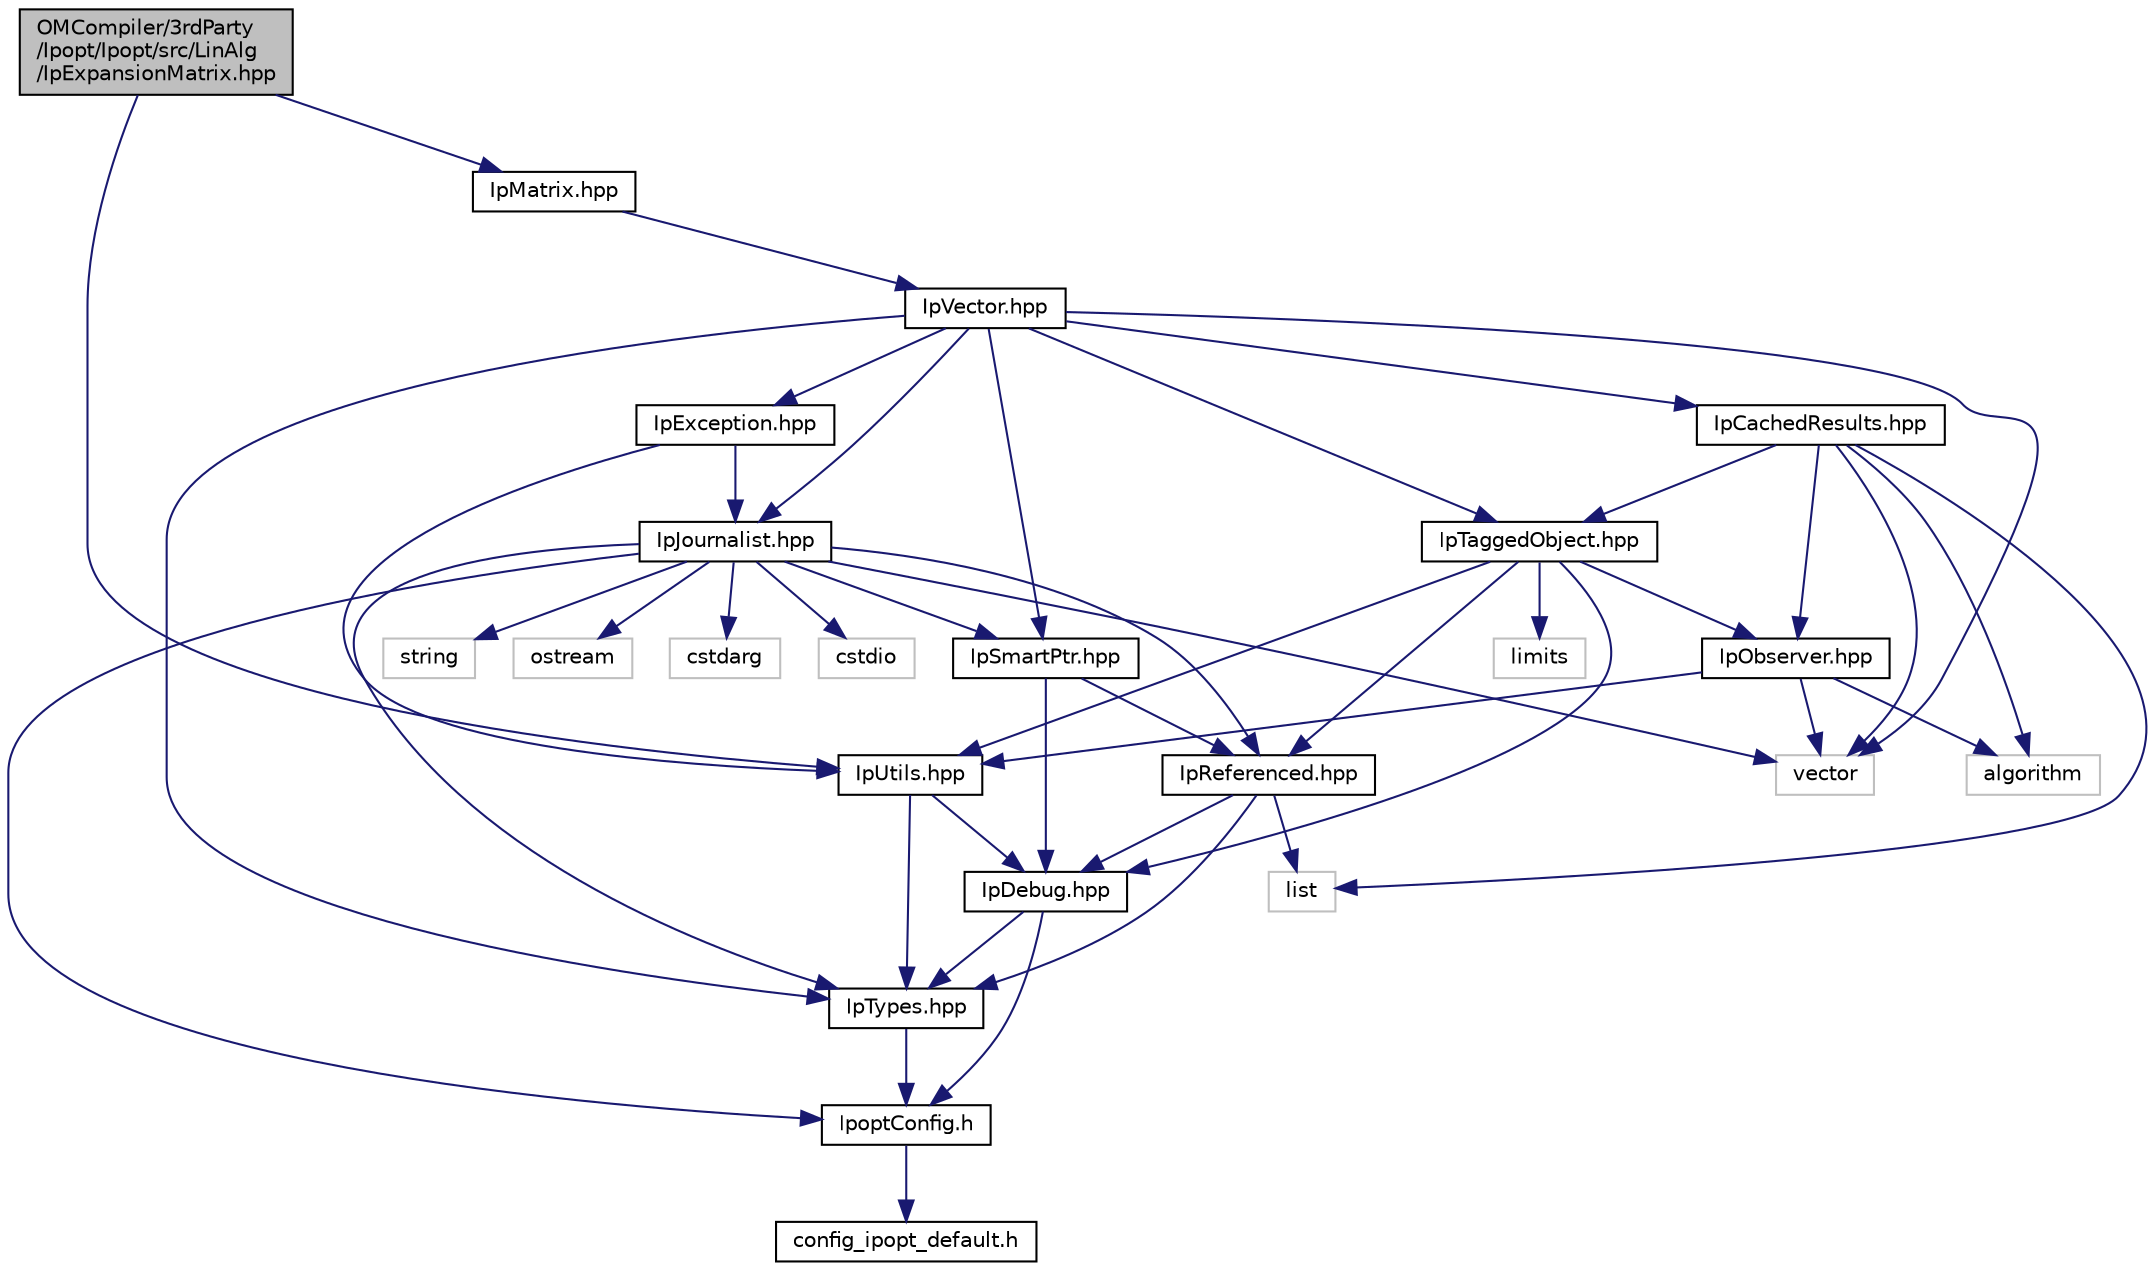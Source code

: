 digraph "OMCompiler/3rdParty/Ipopt/Ipopt/src/LinAlg/IpExpansionMatrix.hpp"
{
  edge [fontname="Helvetica",fontsize="10",labelfontname="Helvetica",labelfontsize="10"];
  node [fontname="Helvetica",fontsize="10",shape=record];
  Node0 [label="OMCompiler/3rdParty\l/Ipopt/Ipopt/src/LinAlg\l/IpExpansionMatrix.hpp",height=0.2,width=0.4,color="black", fillcolor="grey75", style="filled", fontcolor="black"];
  Node0 -> Node1 [color="midnightblue",fontsize="10",style="solid",fontname="Helvetica"];
  Node1 [label="IpUtils.hpp",height=0.2,width=0.4,color="black", fillcolor="white", style="filled",URL="$d7/d4a/_ip_utils_8hpp.html"];
  Node1 -> Node2 [color="midnightblue",fontsize="10",style="solid",fontname="Helvetica"];
  Node2 [label="IpTypes.hpp",height=0.2,width=0.4,color="black", fillcolor="white", style="filled",URL="$dd/d7d/_ip_types_8hpp.html"];
  Node2 -> Node3 [color="midnightblue",fontsize="10",style="solid",fontname="Helvetica"];
  Node3 [label="IpoptConfig.h",height=0.2,width=0.4,color="black", fillcolor="white", style="filled",URL="$d7/d3b/_ipopt_config_8h.html"];
  Node3 -> Node4 [color="midnightblue",fontsize="10",style="solid",fontname="Helvetica"];
  Node4 [label="config_ipopt_default.h",height=0.2,width=0.4,color="black", fillcolor="white", style="filled",URL="$d9/dad/config__ipopt__default_8h.html"];
  Node1 -> Node5 [color="midnightblue",fontsize="10",style="solid",fontname="Helvetica"];
  Node5 [label="IpDebug.hpp",height=0.2,width=0.4,color="black", fillcolor="white", style="filled",URL="$d6/dae/_ip_debug_8hpp.html"];
  Node5 -> Node3 [color="midnightblue",fontsize="10",style="solid",fontname="Helvetica"];
  Node5 -> Node2 [color="midnightblue",fontsize="10",style="solid",fontname="Helvetica"];
  Node0 -> Node6 [color="midnightblue",fontsize="10",style="solid",fontname="Helvetica"];
  Node6 [label="IpMatrix.hpp",height=0.2,width=0.4,color="black", fillcolor="white", style="filled",URL="$d6/d13/_ip_matrix_8hpp.html"];
  Node6 -> Node7 [color="midnightblue",fontsize="10",style="solid",fontname="Helvetica"];
  Node7 [label="IpVector.hpp",height=0.2,width=0.4,color="black", fillcolor="white", style="filled",URL="$df/dc7/_ip_vector_8hpp.html"];
  Node7 -> Node2 [color="midnightblue",fontsize="10",style="solid",fontname="Helvetica"];
  Node7 -> Node8 [color="midnightblue",fontsize="10",style="solid",fontname="Helvetica"];
  Node8 [label="IpTaggedObject.hpp",height=0.2,width=0.4,color="black", fillcolor="white", style="filled",URL="$d6/d31/_ip_tagged_object_8hpp.html"];
  Node8 -> Node1 [color="midnightblue",fontsize="10",style="solid",fontname="Helvetica"];
  Node8 -> Node5 [color="midnightblue",fontsize="10",style="solid",fontname="Helvetica"];
  Node8 -> Node9 [color="midnightblue",fontsize="10",style="solid",fontname="Helvetica"];
  Node9 [label="IpReferenced.hpp",height=0.2,width=0.4,color="black", fillcolor="white", style="filled",URL="$d6/dd9/_ip_referenced_8hpp.html"];
  Node9 -> Node2 [color="midnightblue",fontsize="10",style="solid",fontname="Helvetica"];
  Node9 -> Node5 [color="midnightblue",fontsize="10",style="solid",fontname="Helvetica"];
  Node9 -> Node10 [color="midnightblue",fontsize="10",style="solid",fontname="Helvetica"];
  Node10 [label="list",height=0.2,width=0.4,color="grey75", fillcolor="white", style="filled"];
  Node8 -> Node11 [color="midnightblue",fontsize="10",style="solid",fontname="Helvetica"];
  Node11 [label="IpObserver.hpp",height=0.2,width=0.4,color="black", fillcolor="white", style="filled",URL="$d7/d15/_ip_observer_8hpp.html"];
  Node11 -> Node1 [color="midnightblue",fontsize="10",style="solid",fontname="Helvetica"];
  Node11 -> Node12 [color="midnightblue",fontsize="10",style="solid",fontname="Helvetica"];
  Node12 [label="vector",height=0.2,width=0.4,color="grey75", fillcolor="white", style="filled"];
  Node11 -> Node13 [color="midnightblue",fontsize="10",style="solid",fontname="Helvetica"];
  Node13 [label="algorithm",height=0.2,width=0.4,color="grey75", fillcolor="white", style="filled"];
  Node8 -> Node14 [color="midnightblue",fontsize="10",style="solid",fontname="Helvetica"];
  Node14 [label="limits",height=0.2,width=0.4,color="grey75", fillcolor="white", style="filled"];
  Node7 -> Node15 [color="midnightblue",fontsize="10",style="solid",fontname="Helvetica"];
  Node15 [label="IpCachedResults.hpp",height=0.2,width=0.4,color="black", fillcolor="white", style="filled",URL="$d2/d27/_ip_cached_results_8hpp.html"];
  Node15 -> Node8 [color="midnightblue",fontsize="10",style="solid",fontname="Helvetica"];
  Node15 -> Node11 [color="midnightblue",fontsize="10",style="solid",fontname="Helvetica"];
  Node15 -> Node13 [color="midnightblue",fontsize="10",style="solid",fontname="Helvetica"];
  Node15 -> Node12 [color="midnightblue",fontsize="10",style="solid",fontname="Helvetica"];
  Node15 -> Node10 [color="midnightblue",fontsize="10",style="solid",fontname="Helvetica"];
  Node7 -> Node16 [color="midnightblue",fontsize="10",style="solid",fontname="Helvetica"];
  Node16 [label="IpSmartPtr.hpp",height=0.2,width=0.4,color="black", fillcolor="white", style="filled",URL="$d4/dd5/_ip_smart_ptr_8hpp.html"];
  Node16 -> Node9 [color="midnightblue",fontsize="10",style="solid",fontname="Helvetica"];
  Node16 -> Node5 [color="midnightblue",fontsize="10",style="solid",fontname="Helvetica"];
  Node7 -> Node17 [color="midnightblue",fontsize="10",style="solid",fontname="Helvetica"];
  Node17 [label="IpJournalist.hpp",height=0.2,width=0.4,color="black", fillcolor="white", style="filled",URL="$d0/dbd/_ip_journalist_8hpp.html"];
  Node17 -> Node3 [color="midnightblue",fontsize="10",style="solid",fontname="Helvetica"];
  Node17 -> Node2 [color="midnightblue",fontsize="10",style="solid",fontname="Helvetica"];
  Node17 -> Node9 [color="midnightblue",fontsize="10",style="solid",fontname="Helvetica"];
  Node17 -> Node16 [color="midnightblue",fontsize="10",style="solid",fontname="Helvetica"];
  Node17 -> Node18 [color="midnightblue",fontsize="10",style="solid",fontname="Helvetica"];
  Node18 [label="cstdarg",height=0.2,width=0.4,color="grey75", fillcolor="white", style="filled"];
  Node17 -> Node19 [color="midnightblue",fontsize="10",style="solid",fontname="Helvetica"];
  Node19 [label="cstdio",height=0.2,width=0.4,color="grey75", fillcolor="white", style="filled"];
  Node17 -> Node20 [color="midnightblue",fontsize="10",style="solid",fontname="Helvetica"];
  Node20 [label="string",height=0.2,width=0.4,color="grey75", fillcolor="white", style="filled"];
  Node17 -> Node12 [color="midnightblue",fontsize="10",style="solid",fontname="Helvetica"];
  Node17 -> Node21 [color="midnightblue",fontsize="10",style="solid",fontname="Helvetica"];
  Node21 [label="ostream",height=0.2,width=0.4,color="grey75", fillcolor="white", style="filled"];
  Node7 -> Node22 [color="midnightblue",fontsize="10",style="solid",fontname="Helvetica"];
  Node22 [label="IpException.hpp",height=0.2,width=0.4,color="black", fillcolor="white", style="filled",URL="$d6/d94/_ip_exception_8hpp.html"];
  Node22 -> Node1 [color="midnightblue",fontsize="10",style="solid",fontname="Helvetica"];
  Node22 -> Node17 [color="midnightblue",fontsize="10",style="solid",fontname="Helvetica"];
  Node7 -> Node12 [color="midnightblue",fontsize="10",style="solid",fontname="Helvetica"];
}
